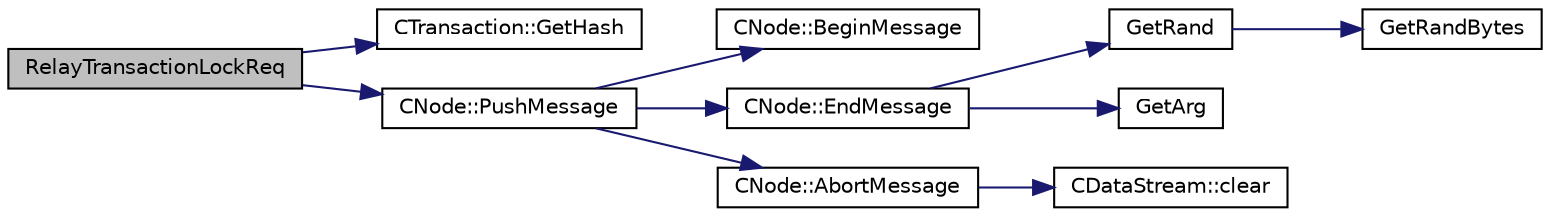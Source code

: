 digraph "RelayTransactionLockReq"
{
  edge [fontname="Helvetica",fontsize="10",labelfontname="Helvetica",labelfontsize="10"];
  node [fontname="Helvetica",fontsize="10",shape=record];
  rankdir="LR";
  Node313 [label="RelayTransactionLockReq",height=0.2,width=0.4,color="black", fillcolor="grey75", style="filled", fontcolor="black"];
  Node313 -> Node314 [color="midnightblue",fontsize="10",style="solid",fontname="Helvetica"];
  Node314 [label="CTransaction::GetHash",height=0.2,width=0.4,color="black", fillcolor="white", style="filled",URL="$class_c_transaction.html#a7efd1379de830341417c0bfa23a149aa"];
  Node313 -> Node315 [color="midnightblue",fontsize="10",style="solid",fontname="Helvetica"];
  Node315 [label="CNode::PushMessage",height=0.2,width=0.4,color="black", fillcolor="white", style="filled",URL="$class_c_node.html#a204fda3d33404cb37698c085b1583ab2"];
  Node315 -> Node316 [color="midnightblue",fontsize="10",style="solid",fontname="Helvetica"];
  Node316 [label="CNode::BeginMessage",height=0.2,width=0.4,color="black", fillcolor="white", style="filled",URL="$class_c_node.html#af76d193027757002321d0d674290b955"];
  Node315 -> Node317 [color="midnightblue",fontsize="10",style="solid",fontname="Helvetica"];
  Node317 [label="CNode::EndMessage",height=0.2,width=0.4,color="black", fillcolor="white", style="filled",URL="$class_c_node.html#af8d4b8c0f883afffcb62d906c31b2cdf"];
  Node317 -> Node318 [color="midnightblue",fontsize="10",style="solid",fontname="Helvetica"];
  Node318 [label="GetRand",height=0.2,width=0.4,color="black", fillcolor="white", style="filled",URL="$random_8cpp.html#a27d9149d522b1fa87d84e5e9ca902aef"];
  Node318 -> Node319 [color="midnightblue",fontsize="10",style="solid",fontname="Helvetica"];
  Node319 [label="GetRandBytes",height=0.2,width=0.4,color="black", fillcolor="white", style="filled",URL="$random_8cpp.html#ada0c29949c4d1ac0cc027d93c4771423",tooltip="Functions to gather random data via the OpenSSL PRNG. "];
  Node317 -> Node320 [color="midnightblue",fontsize="10",style="solid",fontname="Helvetica"];
  Node320 [label="GetArg",height=0.2,width=0.4,color="black", fillcolor="white", style="filled",URL="$util_8cpp.html#a24f685720bf40370e5bd2a192ad50cd8",tooltip="Return string argument or default value. "];
  Node315 -> Node321 [color="midnightblue",fontsize="10",style="solid",fontname="Helvetica"];
  Node321 [label="CNode::AbortMessage",height=0.2,width=0.4,color="black", fillcolor="white", style="filled",URL="$class_c_node.html#aae0fdfe555001a60bab8f216c3bc3978"];
  Node321 -> Node322 [color="midnightblue",fontsize="10",style="solid",fontname="Helvetica"];
  Node322 [label="CDataStream::clear",height=0.2,width=0.4,color="black", fillcolor="white", style="filled",URL="$class_c_data_stream.html#ade6ed9a3a481e333900e6496707b9692"];
}

